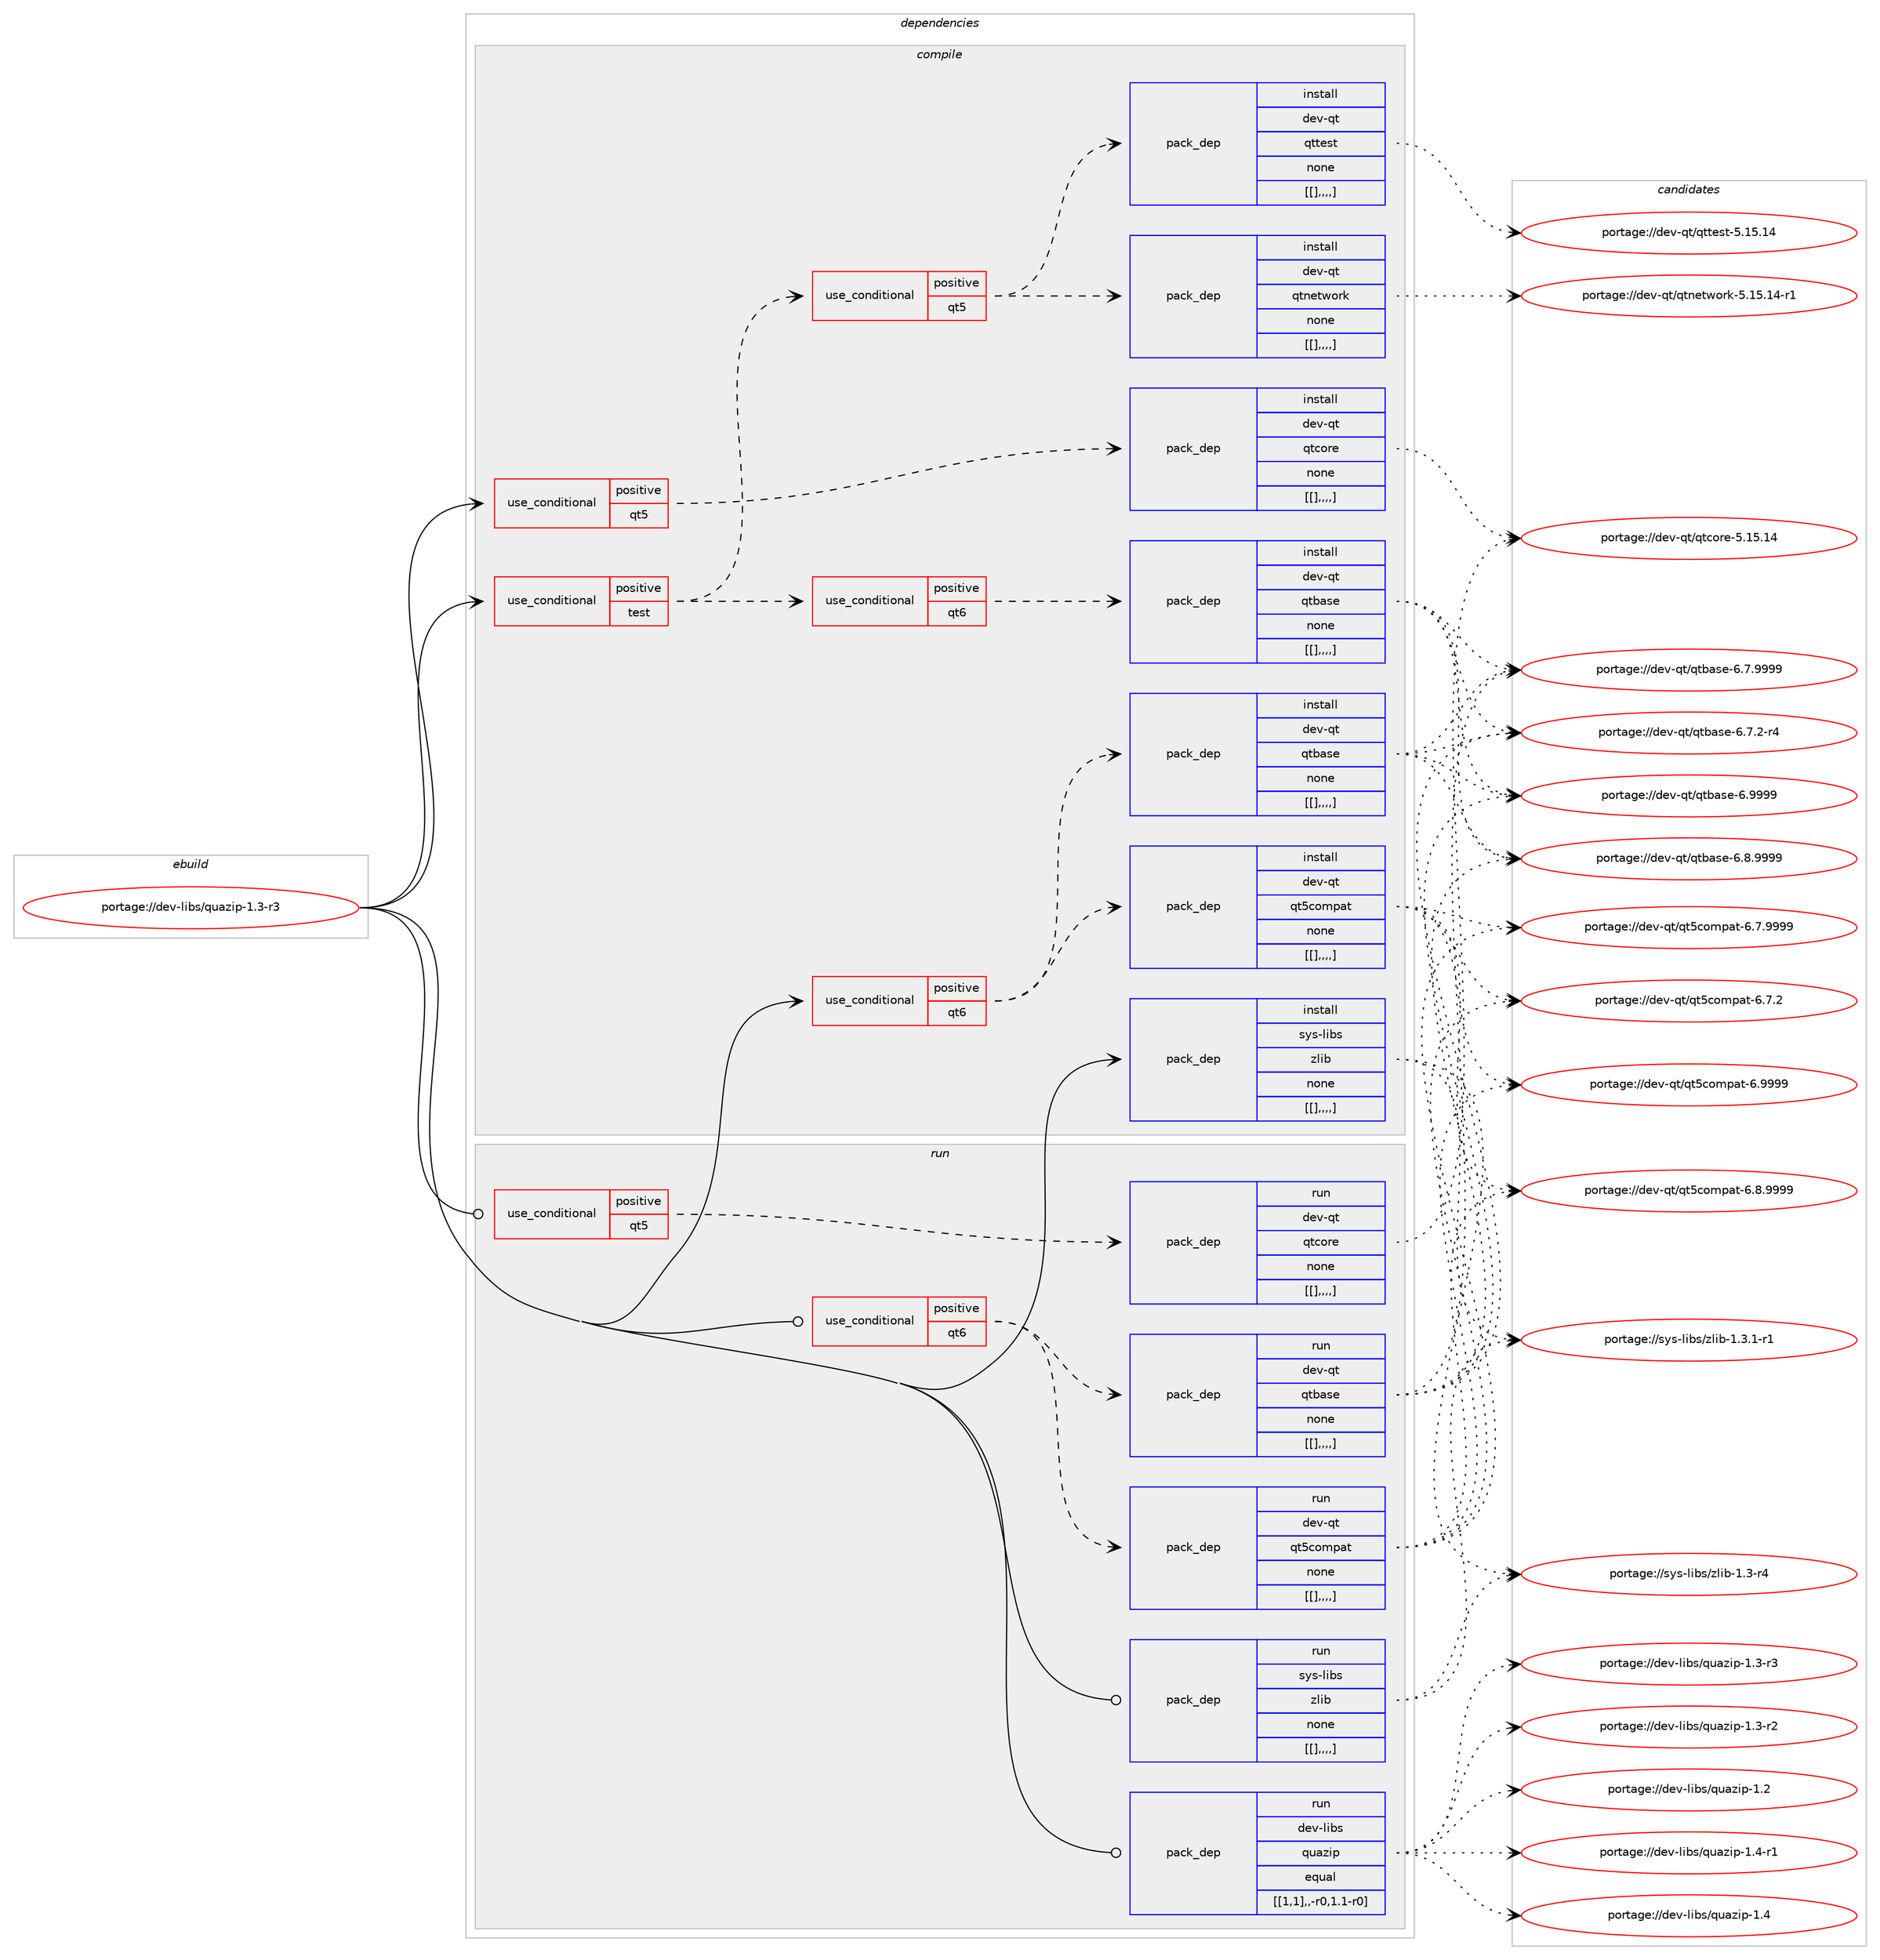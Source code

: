 digraph prolog {

# *************
# Graph options
# *************

newrank=true;
concentrate=true;
compound=true;
graph [rankdir=LR,fontname=Helvetica,fontsize=10,ranksep=1.5];#, ranksep=2.5, nodesep=0.2];
edge  [arrowhead=vee];
node  [fontname=Helvetica,fontsize=10];

# **********
# The ebuild
# **********

subgraph cluster_leftcol {
color=gray;
label=<<i>ebuild</i>>;
id [label="portage://dev-libs/quazip-1.3-r3", color=red, width=4, href="../dev-libs/quazip-1.3-r3.svg"];
}

# ****************
# The dependencies
# ****************

subgraph cluster_midcol {
color=gray;
label=<<i>dependencies</i>>;
subgraph cluster_compile {
fillcolor="#eeeeee";
style=filled;
label=<<i>compile</i>>;
subgraph cond28501 {
dependency114304 [label=<<TABLE BORDER="0" CELLBORDER="1" CELLSPACING="0" CELLPADDING="4"><TR><TD ROWSPAN="3" CELLPADDING="10">use_conditional</TD></TR><TR><TD>positive</TD></TR><TR><TD>qt5</TD></TR></TABLE>>, shape=none, color=red];
subgraph pack84635 {
dependency114305 [label=<<TABLE BORDER="0" CELLBORDER="1" CELLSPACING="0" CELLPADDING="4" WIDTH="220"><TR><TD ROWSPAN="6" CELLPADDING="30">pack_dep</TD></TR><TR><TD WIDTH="110">install</TD></TR><TR><TD>dev-qt</TD></TR><TR><TD>qtcore</TD></TR><TR><TD>none</TD></TR><TR><TD>[[],,,,]</TD></TR></TABLE>>, shape=none, color=blue];
}
dependency114304:e -> dependency114305:w [weight=20,style="dashed",arrowhead="vee"];
}
id:e -> dependency114304:w [weight=20,style="solid",arrowhead="vee"];
subgraph cond28502 {
dependency114306 [label=<<TABLE BORDER="0" CELLBORDER="1" CELLSPACING="0" CELLPADDING="4"><TR><TD ROWSPAN="3" CELLPADDING="10">use_conditional</TD></TR><TR><TD>positive</TD></TR><TR><TD>qt6</TD></TR></TABLE>>, shape=none, color=red];
subgraph pack84636 {
dependency114307 [label=<<TABLE BORDER="0" CELLBORDER="1" CELLSPACING="0" CELLPADDING="4" WIDTH="220"><TR><TD ROWSPAN="6" CELLPADDING="30">pack_dep</TD></TR><TR><TD WIDTH="110">install</TD></TR><TR><TD>dev-qt</TD></TR><TR><TD>qtbase</TD></TR><TR><TD>none</TD></TR><TR><TD>[[],,,,]</TD></TR></TABLE>>, shape=none, color=blue];
}
dependency114306:e -> dependency114307:w [weight=20,style="dashed",arrowhead="vee"];
subgraph pack84637 {
dependency114308 [label=<<TABLE BORDER="0" CELLBORDER="1" CELLSPACING="0" CELLPADDING="4" WIDTH="220"><TR><TD ROWSPAN="6" CELLPADDING="30">pack_dep</TD></TR><TR><TD WIDTH="110">install</TD></TR><TR><TD>dev-qt</TD></TR><TR><TD>qt5compat</TD></TR><TR><TD>none</TD></TR><TR><TD>[[],,,,]</TD></TR></TABLE>>, shape=none, color=blue];
}
dependency114306:e -> dependency114308:w [weight=20,style="dashed",arrowhead="vee"];
}
id:e -> dependency114306:w [weight=20,style="solid",arrowhead="vee"];
subgraph cond28503 {
dependency114309 [label=<<TABLE BORDER="0" CELLBORDER="1" CELLSPACING="0" CELLPADDING="4"><TR><TD ROWSPAN="3" CELLPADDING="10">use_conditional</TD></TR><TR><TD>positive</TD></TR><TR><TD>test</TD></TR></TABLE>>, shape=none, color=red];
subgraph cond28504 {
dependency114310 [label=<<TABLE BORDER="0" CELLBORDER="1" CELLSPACING="0" CELLPADDING="4"><TR><TD ROWSPAN="3" CELLPADDING="10">use_conditional</TD></TR><TR><TD>positive</TD></TR><TR><TD>qt5</TD></TR></TABLE>>, shape=none, color=red];
subgraph pack84638 {
dependency114311 [label=<<TABLE BORDER="0" CELLBORDER="1" CELLSPACING="0" CELLPADDING="4" WIDTH="220"><TR><TD ROWSPAN="6" CELLPADDING="30">pack_dep</TD></TR><TR><TD WIDTH="110">install</TD></TR><TR><TD>dev-qt</TD></TR><TR><TD>qtnetwork</TD></TR><TR><TD>none</TD></TR><TR><TD>[[],,,,]</TD></TR></TABLE>>, shape=none, color=blue];
}
dependency114310:e -> dependency114311:w [weight=20,style="dashed",arrowhead="vee"];
subgraph pack84639 {
dependency114312 [label=<<TABLE BORDER="0" CELLBORDER="1" CELLSPACING="0" CELLPADDING="4" WIDTH="220"><TR><TD ROWSPAN="6" CELLPADDING="30">pack_dep</TD></TR><TR><TD WIDTH="110">install</TD></TR><TR><TD>dev-qt</TD></TR><TR><TD>qttest</TD></TR><TR><TD>none</TD></TR><TR><TD>[[],,,,]</TD></TR></TABLE>>, shape=none, color=blue];
}
dependency114310:e -> dependency114312:w [weight=20,style="dashed",arrowhead="vee"];
}
dependency114309:e -> dependency114310:w [weight=20,style="dashed",arrowhead="vee"];
subgraph cond28505 {
dependency114313 [label=<<TABLE BORDER="0" CELLBORDER="1" CELLSPACING="0" CELLPADDING="4"><TR><TD ROWSPAN="3" CELLPADDING="10">use_conditional</TD></TR><TR><TD>positive</TD></TR><TR><TD>qt6</TD></TR></TABLE>>, shape=none, color=red];
subgraph pack84640 {
dependency114314 [label=<<TABLE BORDER="0" CELLBORDER="1" CELLSPACING="0" CELLPADDING="4" WIDTH="220"><TR><TD ROWSPAN="6" CELLPADDING="30">pack_dep</TD></TR><TR><TD WIDTH="110">install</TD></TR><TR><TD>dev-qt</TD></TR><TR><TD>qtbase</TD></TR><TR><TD>none</TD></TR><TR><TD>[[],,,,]</TD></TR></TABLE>>, shape=none, color=blue];
}
dependency114313:e -> dependency114314:w [weight=20,style="dashed",arrowhead="vee"];
}
dependency114309:e -> dependency114313:w [weight=20,style="dashed",arrowhead="vee"];
}
id:e -> dependency114309:w [weight=20,style="solid",arrowhead="vee"];
subgraph pack84641 {
dependency114315 [label=<<TABLE BORDER="0" CELLBORDER="1" CELLSPACING="0" CELLPADDING="4" WIDTH="220"><TR><TD ROWSPAN="6" CELLPADDING="30">pack_dep</TD></TR><TR><TD WIDTH="110">install</TD></TR><TR><TD>sys-libs</TD></TR><TR><TD>zlib</TD></TR><TR><TD>none</TD></TR><TR><TD>[[],,,,]</TD></TR></TABLE>>, shape=none, color=blue];
}
id:e -> dependency114315:w [weight=20,style="solid",arrowhead="vee"];
}
subgraph cluster_compileandrun {
fillcolor="#eeeeee";
style=filled;
label=<<i>compile and run</i>>;
}
subgraph cluster_run {
fillcolor="#eeeeee";
style=filled;
label=<<i>run</i>>;
subgraph cond28506 {
dependency114316 [label=<<TABLE BORDER="0" CELLBORDER="1" CELLSPACING="0" CELLPADDING="4"><TR><TD ROWSPAN="3" CELLPADDING="10">use_conditional</TD></TR><TR><TD>positive</TD></TR><TR><TD>qt5</TD></TR></TABLE>>, shape=none, color=red];
subgraph pack84642 {
dependency114317 [label=<<TABLE BORDER="0" CELLBORDER="1" CELLSPACING="0" CELLPADDING="4" WIDTH="220"><TR><TD ROWSPAN="6" CELLPADDING="30">pack_dep</TD></TR><TR><TD WIDTH="110">run</TD></TR><TR><TD>dev-qt</TD></TR><TR><TD>qtcore</TD></TR><TR><TD>none</TD></TR><TR><TD>[[],,,,]</TD></TR></TABLE>>, shape=none, color=blue];
}
dependency114316:e -> dependency114317:w [weight=20,style="dashed",arrowhead="vee"];
}
id:e -> dependency114316:w [weight=20,style="solid",arrowhead="odot"];
subgraph cond28507 {
dependency114318 [label=<<TABLE BORDER="0" CELLBORDER="1" CELLSPACING="0" CELLPADDING="4"><TR><TD ROWSPAN="3" CELLPADDING="10">use_conditional</TD></TR><TR><TD>positive</TD></TR><TR><TD>qt6</TD></TR></TABLE>>, shape=none, color=red];
subgraph pack84643 {
dependency114319 [label=<<TABLE BORDER="0" CELLBORDER="1" CELLSPACING="0" CELLPADDING="4" WIDTH="220"><TR><TD ROWSPAN="6" CELLPADDING="30">pack_dep</TD></TR><TR><TD WIDTH="110">run</TD></TR><TR><TD>dev-qt</TD></TR><TR><TD>qtbase</TD></TR><TR><TD>none</TD></TR><TR><TD>[[],,,,]</TD></TR></TABLE>>, shape=none, color=blue];
}
dependency114318:e -> dependency114319:w [weight=20,style="dashed",arrowhead="vee"];
subgraph pack84644 {
dependency114320 [label=<<TABLE BORDER="0" CELLBORDER="1" CELLSPACING="0" CELLPADDING="4" WIDTH="220"><TR><TD ROWSPAN="6" CELLPADDING="30">pack_dep</TD></TR><TR><TD WIDTH="110">run</TD></TR><TR><TD>dev-qt</TD></TR><TR><TD>qt5compat</TD></TR><TR><TD>none</TD></TR><TR><TD>[[],,,,]</TD></TR></TABLE>>, shape=none, color=blue];
}
dependency114318:e -> dependency114320:w [weight=20,style="dashed",arrowhead="vee"];
}
id:e -> dependency114318:w [weight=20,style="solid",arrowhead="odot"];
subgraph pack84645 {
dependency114321 [label=<<TABLE BORDER="0" CELLBORDER="1" CELLSPACING="0" CELLPADDING="4" WIDTH="220"><TR><TD ROWSPAN="6" CELLPADDING="30">pack_dep</TD></TR><TR><TD WIDTH="110">run</TD></TR><TR><TD>sys-libs</TD></TR><TR><TD>zlib</TD></TR><TR><TD>none</TD></TR><TR><TD>[[],,,,]</TD></TR></TABLE>>, shape=none, color=blue];
}
id:e -> dependency114321:w [weight=20,style="solid",arrowhead="odot"];
subgraph pack84646 {
dependency114322 [label=<<TABLE BORDER="0" CELLBORDER="1" CELLSPACING="0" CELLPADDING="4" WIDTH="220"><TR><TD ROWSPAN="6" CELLPADDING="30">pack_dep</TD></TR><TR><TD WIDTH="110">run</TD></TR><TR><TD>dev-libs</TD></TR><TR><TD>quazip</TD></TR><TR><TD>equal</TD></TR><TR><TD>[[1,1],,-r0,1.1-r0]</TD></TR></TABLE>>, shape=none, color=blue];
}
id:e -> dependency114322:w [weight=20,style="solid",arrowhead="odot"];
}
}

# **************
# The candidates
# **************

subgraph cluster_choices {
rank=same;
color=gray;
label=<<i>candidates</i>>;

subgraph choice84635 {
color=black;
nodesep=1;
choice1001011184511311647113116991111141014553464953464952 [label="portage://dev-qt/qtcore-5.15.14", color=red, width=4,href="../dev-qt/qtcore-5.15.14.svg"];
dependency114305:e -> choice1001011184511311647113116991111141014553464953464952:w [style=dotted,weight="100"];
}
subgraph choice84636 {
color=black;
nodesep=1;
choice1001011184511311647113116989711510145544657575757 [label="portage://dev-qt/qtbase-6.9999", color=red, width=4,href="../dev-qt/qtbase-6.9999.svg"];
choice10010111845113116471131169897115101455446564657575757 [label="portage://dev-qt/qtbase-6.8.9999", color=red, width=4,href="../dev-qt/qtbase-6.8.9999.svg"];
choice10010111845113116471131169897115101455446554657575757 [label="portage://dev-qt/qtbase-6.7.9999", color=red, width=4,href="../dev-qt/qtbase-6.7.9999.svg"];
choice100101118451131164711311698971151014554465546504511452 [label="portage://dev-qt/qtbase-6.7.2-r4", color=red, width=4,href="../dev-qt/qtbase-6.7.2-r4.svg"];
dependency114307:e -> choice1001011184511311647113116989711510145544657575757:w [style=dotted,weight="100"];
dependency114307:e -> choice10010111845113116471131169897115101455446564657575757:w [style=dotted,weight="100"];
dependency114307:e -> choice10010111845113116471131169897115101455446554657575757:w [style=dotted,weight="100"];
dependency114307:e -> choice100101118451131164711311698971151014554465546504511452:w [style=dotted,weight="100"];
}
subgraph choice84637 {
color=black;
nodesep=1;
choice100101118451131164711311653991111091129711645544657575757 [label="portage://dev-qt/qt5compat-6.9999", color=red, width=4,href="../dev-qt/qt5compat-6.9999.svg"];
choice1001011184511311647113116539911110911297116455446564657575757 [label="portage://dev-qt/qt5compat-6.8.9999", color=red, width=4,href="../dev-qt/qt5compat-6.8.9999.svg"];
choice1001011184511311647113116539911110911297116455446554657575757 [label="portage://dev-qt/qt5compat-6.7.9999", color=red, width=4,href="../dev-qt/qt5compat-6.7.9999.svg"];
choice1001011184511311647113116539911110911297116455446554650 [label="portage://dev-qt/qt5compat-6.7.2", color=red, width=4,href="../dev-qt/qt5compat-6.7.2.svg"];
dependency114308:e -> choice100101118451131164711311653991111091129711645544657575757:w [style=dotted,weight="100"];
dependency114308:e -> choice1001011184511311647113116539911110911297116455446564657575757:w [style=dotted,weight="100"];
dependency114308:e -> choice1001011184511311647113116539911110911297116455446554657575757:w [style=dotted,weight="100"];
dependency114308:e -> choice1001011184511311647113116539911110911297116455446554650:w [style=dotted,weight="100"];
}
subgraph choice84638 {
color=black;
nodesep=1;
choice100101118451131164711311611010111611911111410745534649534649524511449 [label="portage://dev-qt/qtnetwork-5.15.14-r1", color=red, width=4,href="../dev-qt/qtnetwork-5.15.14-r1.svg"];
dependency114311:e -> choice100101118451131164711311611010111611911111410745534649534649524511449:w [style=dotted,weight="100"];
}
subgraph choice84639 {
color=black;
nodesep=1;
choice10010111845113116471131161161011151164553464953464952 [label="portage://dev-qt/qttest-5.15.14", color=red, width=4,href="../dev-qt/qttest-5.15.14.svg"];
dependency114312:e -> choice10010111845113116471131161161011151164553464953464952:w [style=dotted,weight="100"];
}
subgraph choice84640 {
color=black;
nodesep=1;
choice1001011184511311647113116989711510145544657575757 [label="portage://dev-qt/qtbase-6.9999", color=red, width=4,href="../dev-qt/qtbase-6.9999.svg"];
choice10010111845113116471131169897115101455446564657575757 [label="portage://dev-qt/qtbase-6.8.9999", color=red, width=4,href="../dev-qt/qtbase-6.8.9999.svg"];
choice10010111845113116471131169897115101455446554657575757 [label="portage://dev-qt/qtbase-6.7.9999", color=red, width=4,href="../dev-qt/qtbase-6.7.9999.svg"];
choice100101118451131164711311698971151014554465546504511452 [label="portage://dev-qt/qtbase-6.7.2-r4", color=red, width=4,href="../dev-qt/qtbase-6.7.2-r4.svg"];
dependency114314:e -> choice1001011184511311647113116989711510145544657575757:w [style=dotted,weight="100"];
dependency114314:e -> choice10010111845113116471131169897115101455446564657575757:w [style=dotted,weight="100"];
dependency114314:e -> choice10010111845113116471131169897115101455446554657575757:w [style=dotted,weight="100"];
dependency114314:e -> choice100101118451131164711311698971151014554465546504511452:w [style=dotted,weight="100"];
}
subgraph choice84641 {
color=black;
nodesep=1;
choice115121115451081059811547122108105984549465146494511449 [label="portage://sys-libs/zlib-1.3.1-r1", color=red, width=4,href="../sys-libs/zlib-1.3.1-r1.svg"];
choice11512111545108105981154712210810598454946514511452 [label="portage://sys-libs/zlib-1.3-r4", color=red, width=4,href="../sys-libs/zlib-1.3-r4.svg"];
dependency114315:e -> choice115121115451081059811547122108105984549465146494511449:w [style=dotted,weight="100"];
dependency114315:e -> choice11512111545108105981154712210810598454946514511452:w [style=dotted,weight="100"];
}
subgraph choice84642 {
color=black;
nodesep=1;
choice1001011184511311647113116991111141014553464953464952 [label="portage://dev-qt/qtcore-5.15.14", color=red, width=4,href="../dev-qt/qtcore-5.15.14.svg"];
dependency114317:e -> choice1001011184511311647113116991111141014553464953464952:w [style=dotted,weight="100"];
}
subgraph choice84643 {
color=black;
nodesep=1;
choice1001011184511311647113116989711510145544657575757 [label="portage://dev-qt/qtbase-6.9999", color=red, width=4,href="../dev-qt/qtbase-6.9999.svg"];
choice10010111845113116471131169897115101455446564657575757 [label="portage://dev-qt/qtbase-6.8.9999", color=red, width=4,href="../dev-qt/qtbase-6.8.9999.svg"];
choice10010111845113116471131169897115101455446554657575757 [label="portage://dev-qt/qtbase-6.7.9999", color=red, width=4,href="../dev-qt/qtbase-6.7.9999.svg"];
choice100101118451131164711311698971151014554465546504511452 [label="portage://dev-qt/qtbase-6.7.2-r4", color=red, width=4,href="../dev-qt/qtbase-6.7.2-r4.svg"];
dependency114319:e -> choice1001011184511311647113116989711510145544657575757:w [style=dotted,weight="100"];
dependency114319:e -> choice10010111845113116471131169897115101455446564657575757:w [style=dotted,weight="100"];
dependency114319:e -> choice10010111845113116471131169897115101455446554657575757:w [style=dotted,weight="100"];
dependency114319:e -> choice100101118451131164711311698971151014554465546504511452:w [style=dotted,weight="100"];
}
subgraph choice84644 {
color=black;
nodesep=1;
choice100101118451131164711311653991111091129711645544657575757 [label="portage://dev-qt/qt5compat-6.9999", color=red, width=4,href="../dev-qt/qt5compat-6.9999.svg"];
choice1001011184511311647113116539911110911297116455446564657575757 [label="portage://dev-qt/qt5compat-6.8.9999", color=red, width=4,href="../dev-qt/qt5compat-6.8.9999.svg"];
choice1001011184511311647113116539911110911297116455446554657575757 [label="portage://dev-qt/qt5compat-6.7.9999", color=red, width=4,href="../dev-qt/qt5compat-6.7.9999.svg"];
choice1001011184511311647113116539911110911297116455446554650 [label="portage://dev-qt/qt5compat-6.7.2", color=red, width=4,href="../dev-qt/qt5compat-6.7.2.svg"];
dependency114320:e -> choice100101118451131164711311653991111091129711645544657575757:w [style=dotted,weight="100"];
dependency114320:e -> choice1001011184511311647113116539911110911297116455446564657575757:w [style=dotted,weight="100"];
dependency114320:e -> choice1001011184511311647113116539911110911297116455446554657575757:w [style=dotted,weight="100"];
dependency114320:e -> choice1001011184511311647113116539911110911297116455446554650:w [style=dotted,weight="100"];
}
subgraph choice84645 {
color=black;
nodesep=1;
choice115121115451081059811547122108105984549465146494511449 [label="portage://sys-libs/zlib-1.3.1-r1", color=red, width=4,href="../sys-libs/zlib-1.3.1-r1.svg"];
choice11512111545108105981154712210810598454946514511452 [label="portage://sys-libs/zlib-1.3-r4", color=red, width=4,href="../sys-libs/zlib-1.3-r4.svg"];
dependency114321:e -> choice115121115451081059811547122108105984549465146494511449:w [style=dotted,weight="100"];
dependency114321:e -> choice11512111545108105981154712210810598454946514511452:w [style=dotted,weight="100"];
}
subgraph choice84646 {
color=black;
nodesep=1;
choice10010111845108105981154711311797122105112454946524511449 [label="portage://dev-libs/quazip-1.4-r1", color=red, width=4,href="../dev-libs/quazip-1.4-r1.svg"];
choice1001011184510810598115471131179712210511245494652 [label="portage://dev-libs/quazip-1.4", color=red, width=4,href="../dev-libs/quazip-1.4.svg"];
choice10010111845108105981154711311797122105112454946514511451 [label="portage://dev-libs/quazip-1.3-r3", color=red, width=4,href="../dev-libs/quazip-1.3-r3.svg"];
choice10010111845108105981154711311797122105112454946514511450 [label="portage://dev-libs/quazip-1.3-r2", color=red, width=4,href="../dev-libs/quazip-1.3-r2.svg"];
choice1001011184510810598115471131179712210511245494650 [label="portage://dev-libs/quazip-1.2", color=red, width=4,href="../dev-libs/quazip-1.2.svg"];
dependency114322:e -> choice10010111845108105981154711311797122105112454946524511449:w [style=dotted,weight="100"];
dependency114322:e -> choice1001011184510810598115471131179712210511245494652:w [style=dotted,weight="100"];
dependency114322:e -> choice10010111845108105981154711311797122105112454946514511451:w [style=dotted,weight="100"];
dependency114322:e -> choice10010111845108105981154711311797122105112454946514511450:w [style=dotted,weight="100"];
dependency114322:e -> choice1001011184510810598115471131179712210511245494650:w [style=dotted,weight="100"];
}
}

}

